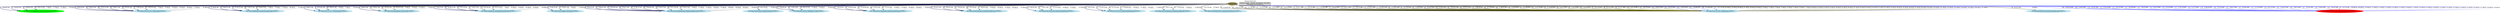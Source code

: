 digraph sessionTrack10 {
                graph [splines=true overlap=false rankdir=TB label=" Session Track #10" labelloc=t]
                node [style=filled]
                edge [style=bold]
                    "Direct Link" [color=khaki4];
"GET http://www.piggmail.com/proxyheader.php HTTP/1.1" [color=green];
	"Direct Link" -> "GET http://www.piggmail.com/proxyheader.php HTTP/1.1" [label="1 - 8:08:09 AM", color="#000066"];
"GET http://216.245.205.74/proxy.php HTTP/1.1" [color=lightblue2];
"GET http://www.piggmail.com/proxyheader.php HTTP/1.1" -> "Direct Link" [label="1 BACK", color="#000066", style="dashed"];
	"Direct Link" -> "GET http://216.245.205.74/proxy.php HTTP/1.1" [label="2 - 8:00:28 AM", color="#010165"];
"GET http://seekerfeed.com/proxyheader.php HTTP/1.1" [color=lightblue2];
"GET http://216.245.205.74/proxy.php HTTP/1.1" -> "Direct Link" [label="2 BACK", color="#010165", style="dashed"];
	"Direct Link" -> "GET http://seekerfeed.com/proxyheader.php HTTP/1.1" [label="3 - 11:56:08 AM", color="#020264"];
"GET http://218.10.111.119/check.php HTTP/1.1" [color=lightblue2];
"GET http://seekerfeed.com/proxyheader.php HTTP/1.1" -> "Direct Link" [label="3 BACK", color="#020264", style="dashed"];
	"Direct Link" -> "GET http://218.10.111.119/check.php HTTP/1.1" [label="4 - 4:49:21 AM", color="#030363"];
"GET http://218.10.111.119/check.php HTTP/1.1" -> "Direct Link" [label="4 BACK", color="#030363", style="dashed"];
	"Direct Link" -> "GET http://218.10.111.119/check.php HTTP/1.1" [label="5 - 12:13:43 AM", color="#040462"];
"GET http://www.quickebuy.com/505.php HTTP/1.1" [color=lightblue2];
"GET http://218.10.111.119/check.php HTTP/1.1" -> "Direct Link" [label="5 BACK", color="#040462", style="dashed"];
	"Direct Link" -> "GET http://www.quickebuy.com/505.php HTTP/1.1" [label="6 - 4:08:43 AM", color="#050561"];
"GET http://cashads4u.com/eg/proxyheader.php HTTP/1.1" [color=lightblue2];
"GET http://www.quickebuy.com/505.php HTTP/1.1" -> "Direct Link" [label="6 BACK", color="#050561", style="dashed"];
	"Direct Link" -> "GET http://cashads4u.com/eg/proxyheader.php HTTP/1.1" [label="7 - 7:48:10 AM", color="#060660"];
"GET http://www.bankjia.com/ip.php HTTP/1.1" [color=lightblue2];
"GET http://cashads4u.com/eg/proxyheader.php HTTP/1.1" -> "Direct Link" [label="7 BACK", color="#060660", style="dashed"];
	"Direct Link" -> "GET http://www.bankjia.com/ip.php HTTP/1.1" [label="8 - 11:56:16 AM", color="#07075f"];
"GET http://www.infodownload.info/proxyheader.php HTTP/1.1" [color=lightblue2];
"GET http://www.bankjia.com/ip.php HTTP/1.1" -> "Direct Link" [label="8 BACK", color="#07075f", style="dashed"];
	"Direct Link" -> "GET http://www.infodownload.info/proxyheader.php HTTP/1.1" [label="9 - 4:04:26 PM", color="#08085e"];
"GET http://www.eduju.com/proxyheader HTTP/1.1" [color=lightblue2];
"GET http://www.infodownload.info/proxyheader.php HTTP/1.1" -> "Direct Link" [label="9 BACK", color="#08085e", style="dashed"];
	"Direct Link" -> "GET http://www.eduju.com/proxyheader HTTP/1.1" [label="10 - 4:31:34 AM", color="#09095d"];
"GET http://www.eduju.com/proxyheader HTTP/1.1" -> "Direct Link" [label="10 BACK", color="#09095d", style="dashed"];
	"Direct Link" -> "GET http://www.infodownload.info/proxyheader.php HTTP/1.1" [label="11 - 8:40:45 AM", color="#0a0a5c"];
"GET http://98.126.64.106/judge123.php HTTP/1.1" [color=lightblue2];
"GET http://www.infodownload.info/proxyheader.php HTTP/1.1" -> "Direct Link" [label="11 BACK", color="#0a0a5c", style="dashed"];
	"Direct Link" -> "GET http://98.126.64.106/judge123.php HTTP/1.1" [label="12 - 5:39:08 AM", color="#0b0b5b"];
"GET http://98.126.64.106/judge123.php HTTP/1.1" -> "Direct Link" [label="12 BACK", color="#0b0b5b", style="dashed"];
	"Direct Link" -> "GET http://seekerfeed.com/proxyheader.php HTTP/1.1" [label="13 - 9:43:21 AM", color="#0c0c5a"];
"GET http://www.couponaide.com/proxyheader.php HTTP/1.1" [color=lightblue2];
"GET http://seekerfeed.com/proxyheader.php HTTP/1.1" -> "Direct Link" [label="13 BACK", color="#0c0c5a", style="dashed"];
	"Direct Link" -> "GET http://www.couponaide.com/proxyheader.php HTTP/1.1" [label="14 - 1:58:44 PM", color="#0d0d59"];
"GET http://www.couponaide.com/proxyheader.php HTTP/1.1" -> "Direct Link" [label="14 BACK", color="#0d0d59", style="dashed"];
	"Direct Link" -> "GET http://www.infodownload.info/proxyheader.php HTTP/1.1" [label="15 - 6:29:49 AM", color="#0e0e58"];
"GET http://www.infodownload.info/proxyheader.php HTTP/1.1" -> "Direct Link" [label="15 BACK", color="#0e0e58", style="dashed"];
	"Direct Link" -> "GET http://cashads4u.com/eg/proxyheader.php HTTP/1.1" [label="16 - 10:44:43 AM", color="#0f0f57"];
"GET http://cashads4u.com/eg/proxyheader.php HTTP/1.1" -> "Direct Link" [label="16 BACK", color="#0f0f57", style="dashed"];
	"Direct Link" -> "GET http://www.piggmail.com/proxyheader.php HTTP/1.1" [label="17 - 5:03:03 PM", color="#101056"];
"GET http://www.kanzuqiu.com/proxyheader.php HTTP/1.1" [color=lightblue2];
"GET http://www.piggmail.com/proxyheader.php HTTP/1.1" -> "Direct Link" [label="17 BACK", color="#101056", style="dashed"];
	"Direct Link" -> "GET http://www.kanzuqiu.com/proxyheader.php HTTP/1.1" [label="18 - 10:24:15 PM", color="#111155"];
"GET http://www.365track.com/proxyheader.php HTTP/1.1" [color=lightblue2];
"GET http://www.kanzuqiu.com/proxyheader.php HTTP/1.1" -> "Direct Link" [label="18 BACK", color="#111155", style="dashed"];
	"Direct Link" -> "GET http://www.365track.com/proxyheader.php HTTP/1.1" [label="19 - 5:50:50 AM", color="#121254"];
"GET http://www.365track.com/proxyheader.php HTTP/1.1" -> "Direct Link" [label="19 BACK", color="#121254", style="dashed"];
	"Direct Link" -> "GET http://www.infodownload.info/proxyheader.php HTTP/1.1" [label="20 - 9:34:12 AM", color="#131353"];
"GET http://www.infodownload.info/proxyheader.php HTTP/1.1" -> "Direct Link" [label="20 BACK", color="#131353", style="dashed"];
	"Direct Link" -> "GET http://www.piggmail.com/proxyheader.php HTTP/1.1" [label="21 - 8:49:39 PM", color="#141452"];
"GET http://www.piggmail.com/proxyheader.php HTTP/1.1" -> "Direct Link" [label="21 BACK", color="#141452", style="dashed"];
	"Direct Link" -> "GET http://www.couponaide.com/proxyheader.php HTTP/1.1" [label="22 - 10:42:44 AM", color="#151551"];
"GET http://www.couponaide.com/proxyheader.php HTTP/1.1" -> "Direct Link" [label="22 BACK", color="#151551", style="dashed"];
	"Direct Link" -> "GET http://seekerfeed.com/proxyheader.php HTTP/1.1" [label="23 - 11:55:23 AM", color="#161650"];
"GET http://seekerfeed.com/proxyheader.php HTTP/1.1" -> "Direct Link" [label="23 BACK", color="#161650", style="dashed"];
	"Direct Link" -> "GET http://98.126.64.106/judge123.php HTTP/1.1" [label="24 - 1:29:19 AM", color="#17174f"];
"GET http://98.126.64.106/judge123.php HTTP/1.1" -> "Direct Link" [label="24 BACK", color="#17174f", style="dashed"];
	"Direct Link" -> "GET http://216.245.205.74/proxy.php HTTP/1.1" [label="25 - 9:38:33 PM", color="#18184e"];
"GET http://125.45.109.166/proxyheader.php HTTP/1.1" [color=lightblue2];
"GET http://216.245.205.74/proxy.php HTTP/1.1" -> "Direct Link" [label="25 BACK", color="#18184e", style="dashed"];
	"Direct Link" -> "GET http://125.45.109.166/proxyheader.php HTTP/1.1" [label="26 - 3:02:24 PM", color="#19194d"];
"GET http://125.45.109.166/proxyheader.php HTTP/1.1" -> "Direct Link" [label="26 BACK", color="#19194d", style="dashed"];
	"Direct Link" -> "GET http://125.45.109.166/proxyheader.php HTTP/1.1" [label="27 - 12:23:18 AM", color="#1a1a4c"];
"GET http://125.45.109.166/proxyheader.php HTTP/1.1" -> "Direct Link" [label="27 BACK", color="#1a1a4c", style="dashed"];
	"Direct Link" -> "GET http://www.kanzuqiu.com/proxyheader.php HTTP/1.1" [label="28 - 9:58:18 AM", color="#1b1b4b"];
"GET http://www.kanzuqiu.com/proxyheader.php HTTP/1.1" -> "Direct Link" [label="28 BACK", color="#1b1b4b", style="dashed"];
	"Direct Link" -> "GET http://98.126.64.106/judge123.php HTTP/1.1" [label="29 - 8:45:10 PM", color="#1c1c4a"];
"GET http://www.artnposter.com/proxy/judge.php HTTP/1.1" [color=lightblue2];
"GET http://98.126.64.106/judge123.php HTTP/1.1" -> "Direct Link" [label="29 BACK", color="#1c1c4a", style="dashed"];
	"Direct Link" -> "GET http://www.artnposter.com/proxy/judge.php HTTP/1.1" [label="30 - 2:05:57 AM", color="#1d1d49"];
"GET http://www.artnposter.com/proxy/judge.php HTTP/1.1" -> "Direct Link" [label="30 BACK", color="#1d1d49", style="dashed"];
	"Direct Link" -> "GET http://www.365track.com/proxyheader.php HTTP/1.1" [label="31 - 7:29:13 AM", color="#1e1e48"];
"GET http://www.365track.com/proxyheader.php HTTP/1.1" -> "Direct Link" [label="31 BACK", color="#1e1e48", style="dashed"];
	"Direct Link" -> "GET http://www.infodownload.info/proxyheader.php HTTP/1.1" [label="32 - 12:56:10 PM", color="#1f1f47"];
"GET http://www.infodownload.info/proxyheader.php HTTP/1.1" -> "Direct Link" [label="32 BACK", color="#1f1f47", style="dashed"];
	"Direct Link" -> "GET http://cashads4u.com/eg/proxyheader.php HTTP/1.1" [label="33 - 6:21:24 PM", color="#202046"];
"GET http://cashads4u.com/eg/proxyheader.php HTTP/1.1" -> "Direct Link" [label="33 BACK", color="#202046", style="dashed"];
	"Direct Link" -> "GET http://216.245.205.74/proxy.php HTTP/1.1" [label="34 - 12:41:33 AM", color="#212145"];
"GET http://216.245.205.74/proxy.php HTTP/1.1" -> "Direct Link" [label="34 BACK", color="#212145", style="dashed"];
	"Direct Link" -> "GET http://216.245.205.74/proxy.php HTTP/1.1" [label="35 - 4:44:31 AM", color="#222244"];
"GET http://216.245.205.74/proxy.php HTTP/1.1" -> "Direct Link" [label="35 BACK", color="#222244", style="dashed"];
	"Direct Link" -> "GET http://216.245.205.74/proxy.php HTTP/1.1" [label="36 - 4:52:05 AM", color="#232343"];
"GET http://216.245.205.74/proxy.php HTTP/1.1" -> "Direct Link" [label="36 BACK", color="#232343", style="dashed"];
	"Direct Link" -> "GET http://216.245.205.74/proxy.php HTTP/1.1" [label="37 - 3:56:26 PM", color="#242442"];
"GET http://216.245.205.74/proxy.php HTTP/1.1" -> "Direct Link" [label="37 BACK", color="#242442", style="dashed"];
	"Direct Link" -> "GET http://218.10.111.119/check.php HTTP/1.1" [label="38 - 3:05:47 AM", color="#252541"];
"GET http://218.10.111.119/check.php HTTP/1.1" -> "Direct Link" [label="38 BACK", color="#252541", style="dashed"];
	"Direct Link" -> "GET http://www.infodownload.info/proxyheader.php HTTP/1.1" [label="39 - 10:06:44 AM", color="#262640"];
"GET http://www.infodownload.info/proxyheader.php HTTP/1.1" -> "Direct Link" [label="39 BACK", color="#262640", style="dashed"];
	"Direct Link" -> "GET http://www.infodownload.info/proxyheader.php HTTP/1.1" [label="40 - 8:29:53 PM", color="#27273f"];
"GET http://www.infodownload.info/proxyheader.php HTTP/1.1" -> "Direct Link" [label="40 BACK", color="#27273f", style="dashed"];
	"Direct Link" -> "GET http://www.kanzuqiu.com/proxyheader.php HTTP/1.1" [label="41 - 3:54:40 AM", color="#28283e"];
"GET http://www.kanzuqiu.com/proxyheader.php HTTP/1.1" -> "Direct Link" [label="41 BACK", color="#28283e", style="dashed"];
	"Direct Link" -> "GET http://cashads4u.com/eg/proxyheader.php HTTP/1.1" [label="42 - 2:03:22 PM", color="#29293d"];
"GET http://cashads4u.com/eg/proxyheader.php HTTP/1.1" -> "Direct Link" [label="42 BACK", color="#29293d", style="dashed"];
	"Direct Link" -> "GET http://www.couponaide.com/proxyheader.php HTTP/1.1" [label="43 - 12:16:09 AM", color="#2a2a3c"];
"GET http://www.couponaide.com/proxyheader.php HTTP/1.1" -> "Direct Link" [label="43 BACK", color="#2a2a3c", style="dashed"];
	"Direct Link" -> "GET http://www.piggmail.com/proxyheader.php HTTP/1.1" [label="44 - 3:41:33 AM", color="#2b2b3b"];
"GET http://www.piggmail.com/proxyheader.php HTTP/1.1" -> "Direct Link" [label="44 BACK", color="#2b2b3b", style="dashed"];
	"Direct Link" -> "GET http://216.245.205.74/proxy.php HTTP/1.1" [label="45 - 10:26:29 AM", color="#2c2c3a"];
"GET http://216.245.205.74/proxy.php HTTP/1.1" -> "Direct Link" [label="45 BACK", color="#2c2c3a", style="dashed"];
	"Direct Link" -> "GET http://www.kanzuqiu.com/proxyheader.php HTTP/1.1" [label="46 - 3:21:06 AM", color="#2d2d39"];
"GET http://www.kanzuqiu.com/proxyheader.php HTTP/1.1" -> "Direct Link" [label="46 BACK", color="#2d2d39", style="dashed"];
	"Direct Link" -> "GET http://www.kanzuqiu.com/proxyheader.php HTTP/1.1" [label="47 - 6:46:18 AM", color="#2e2e38"];
"GET http://www.kanzuqiu.com/proxyheader.php HTTP/1.1" -> "Direct Link" [label="47 BACK", color="#2e2e38", style="dashed"];
	"Direct Link" -> "GET http://www.infodownload.info/proxyheader.php HTTP/1.1" [label="48 - 10:12:36 AM", color="#2f2f37"];
"GET http://www.infodownload.info/proxyheader.php HTTP/1.1" -> "Direct Link" [label="48 BACK", color="#2f2f37", style="dashed"];
	"Direct Link" -> "GET http://www.couponaide.com/proxyheader.php HTTP/1.1" [label="49 - 1:35:02 PM", color="#303036"];
"GET http://www.couponaide.com/proxyheader.php HTTP/1.1" -> "Direct Link" [label="49 BACK", color="#303036", style="dashed"];
	"Direct Link" -> "GET http://www.infodownload.info/proxyheader.php HTTP/1.1" [label="50 - 4:59:13 PM", color="#313135"];
"GET http://www.infodownload.info/proxyheader.php HTTP/1.1" -> "Direct Link" [label="50 BACK", color="#313135", style="dashed"];
	"Direct Link" -> "GET http://www.365track.com/proxyheader.php HTTP/1.1" [label="51 - 11:51:40 PM", color="#323234"];
"GET http://www.365track.com/proxyheader.php HTTP/1.1" -> "Direct Link" [label="51 BACK", color="#323234", style="dashed"];
	"Direct Link" -> "GET http://www.bankjia.com/ip.php HTTP/1.1" [label="52 - 6:38:55 AM", color="#333333"];
"GET http://www.bankjia.com/ip.php HTTP/1.1" -> "Direct Link" [label="52 BACK", color="#333333", style="dashed"];
	"Direct Link" -> "GET http://www.artnposter.com/proxy/judge.php HTTP/1.1" [label="53 - 1:20:36 PM", color="#343432"];
"GET http://www.artnposter.com/proxy/judge.php HTTP/1.1" -> "Direct Link" [label="53 BACK", color="#343432", style="dashed"];
	"Direct Link" -> "GET http://cashads4u.com/eg/proxyheader.php HTTP/1.1" [label="54 - 4:41:06 PM", color="#353531"];
"GET http://www.health-free.com/proxyheader.php HTTP/1.1" [color=lightblue2];
"GET http://cashads4u.com/eg/proxyheader.php HTTP/1.1" -> "Direct Link" [label="54 BACK", color="#353531", style="dashed"];
	"Direct Link" -> "GET http://www.health-free.com/proxyheader.php HTTP/1.1" [label="55 - 12:47:58 PM", color="#363630"];
"GET http://www.health-free.com/proxyheader.php HTTP/1.1" -> "Direct Link" [label="55 BACK", color="#363630", style="dashed"];
	"Direct Link" -> "GET http://125.45.109.166/proxyheader.php HTTP/1.1" [label="56 - 5:57:56 AM", color="#37372f"];
"GET http://125.45.109.166/proxyheader.php HTTP/1.1" -> "Direct Link" [label="56 BACK", color="#37372f", style="dashed"];
	"Direct Link" -> "GET http://125.45.109.166/proxyheader.php HTTP/1.1" [label="57 - 10:38:08 PM", color="#38382e"];
"GET http://125.45.109.166/proxyheader.php HTTP/1.1" -> "Direct Link" [label="57 BACK", color="#38382e", style="dashed"];
	"Direct Link" -> "GET http://cashads4u.com/eg/proxyheader.php HTTP/1.1" [label="58 - 8:15:14 PM", color="#39392d"];
"GET http://cashads4u.com/eg/proxyheader.php HTTP/1.1" -> "Direct Link" [label="58 BACK", color="#39392d", style="dashed"];
	"Direct Link" -> "GET http://www.quickebuy.com/505.php HTTP/1.1" [label="59 - 5:36:51 AM", color="#3a3a2c"];
"GET http://www.quickebuy.com/505.php HTTP/1.1" -> "Direct Link" [label="59 BACK", color="#3a3a2c", style="dashed"];
	"Direct Link" -> "GET http://seekerfeed.com/proxyheader.php HTTP/1.1" [label="60 - 7:34:57 AM", color="#3b3b2b"];
"GET http://seekerfeed.com/proxyheader.php HTTP/1.1" -> "Direct Link" [label="60 BACK", color="#3b3b2b", style="dashed"];
	"Direct Link" -> "GET http://seekerfeed.com/proxyheader.php HTTP/1.1" [label="61 - 9:04:53 PM", color="#3c3c2a"];
"GET http://seekerfeed.com/proxyheader.php HTTP/1.1" -> "Direct Link" [label="61 BACK", color="#3c3c2a", style="dashed"];
	"Direct Link" -> "GET http://www.quickebuy.com/505.php HTTP/1.1" [label="62 - 3:53:45 AM", color="#3d3d29"];
"GET http://www.quickebuy.com/505.php HTTP/1.1" -> "Direct Link" [label="62 BACK", color="#3d3d29", style="dashed"];
	"Direct Link" -> "GET http://www.couponaide.com/proxyheader.php HTTP/1.1" [label="63 - 7:13:22 AM", color="#3e3e28"];
"GET http://216.245.205.74/judge.php HTTP/1.1" [color=lightblue2];
"GET http://www.couponaide.com/proxyheader.php HTTP/1.1" -> "Direct Link" [label="63 BACK", color="#3e3e28", style="dashed"];
	"Direct Link" -> "GET http://216.245.205.74/judge.php HTTP/1.1" [label="64 - 6:36:08 PM", color="#3f3f27"];
"GET http://216.245.205.74/judge.php HTTP/1.1" -> "Direct Link" [label="64 BACK", color="#3f3f27", style="dashed"];
	"Direct Link" -> "GET http://216.245.205.74/judge.php HTTP/1.1" [label="65 - 10:02:35 PM", color="#404026"];
"GET http://216.245.205.74/judge.php HTTP/1.1" -> "Direct Link" [label="65 BACK", color="#404026", style="dashed"];
	"Direct Link" -> "GET http://216.245.205.74/judge.php HTTP/1.1" [label="66 - 3:17:09 PM", color="#414125"];
"GET http://216.245.205.74/judge.php HTTP/1.1" -> "Direct Link" [label="66 BACK", color="#414125", style="dashed"];
	"Direct Link" -> "GET http://216.245.205.74/judge.php HTTP/1.1" [label="67 - 11:43:54 AM", color="#424224"];
"GET http://216.245.205.74/judge.php HTTP/1.1" -> "Direct Link" [label="67 BACK", color="#424224", style="dashed"];
	"Direct Link" -> "GET http://216.245.205.74/judge.php HTTP/1.1" [label="68 - 3:10:20 PM", color="#434323"];
"GET http://216.245.205.74/judge.php HTTP/1.1" -> "Direct Link" [label="68 BACK", color="#434323", style="dashed"];
	"Direct Link" -> "GET http://216.245.205.74/judge.php HTTP/1.1" [label="69 - 10:01:09 PM", color="#444422"];
"GET http://216.245.205.74/judge.php HTTP/1.1" -> "Direct Link" [label="69 BACK", color="#444422", style="dashed"];
	"Direct Link" -> "GET http://216.245.205.74/judge.php HTTP/1.1" [label="70 - 4:50:17 AM", color="#454521"];
"GET http://216.245.205.74/judge.php HTTP/1.1" -> "Direct Link" [label="70 BACK", color="#454521", style="dashed"];
	"Direct Link" -> "GET http://216.245.205.74/judge.php HTTP/1.1" [label="71 - 8:14:18 AM", color="#464620"];
"GET http://216.245.205.74/judge.php HTTP/1.1" -> "Direct Link" [label="71 BACK", color="#464620", style="dashed"];
	"Direct Link" -> "GET http://216.245.205.74/judge.php HTTP/1.1" [label="72 - 11:42:08 AM", color="#47471f"];
"GET http://216.245.205.74/judge.php HTTP/1.1" -> "Direct Link" [label="72 BACK", color="#47471f", style="dashed"];
	"Direct Link" -> "GET http://216.245.205.74/judge.php HTTP/1.1" [label="73 - 3:08:48 PM", color="#48481e"];
"GET http://216.245.205.74/judge.php HTTP/1.1" -> "Direct Link" [label="73 BACK", color="#48481e", style="dashed"];
	"Direct Link" -> "GET http://216.245.205.74/judge.php HTTP/1.1" [label="74 - 6:35:51 PM", color="#49491d"];
"GET http://216.245.205.74/judge.php HTTP/1.1" -> "Direct Link" [label="74 BACK", color="#49491d", style="dashed"];
	"Direct Link" -> "GET http://216.245.205.74/judge.php HTTP/1.1" [label="75 - 1:32:10 AM", color="#4a4a1c"];
"GET http://216.245.205.74/judge.php HTTP/1.1" -> "Direct Link" [label="75 BACK", color="#4a4a1c", style="dashed"];
	"Direct Link" -> "GET http://216.245.205.74/judge.php HTTP/1.1" [label="76 - 11:52:57 AM", color="#4b4b1b"];
"GET http://216.245.205.74/judge.php HTTP/1.1" -> "Direct Link" [label="76 BACK", color="#4b4b1b", style="dashed"];
	"Direct Link" -> "GET http://216.245.205.74/judge.php HTTP/1.1" [label="77 - 6:37:01 PM", color="#4c4c1a"];
"GET http://healthiwant.com/proxyheader.php HTTP/1.1" [color=lightblue2];
"GET http://216.245.205.74/judge.php HTTP/1.1" -> "Direct Link" [label="77 BACK", color="#4c4c1a", style="dashed"];
	"Direct Link" -> "GET http://healthiwant.com/proxyheader.php HTTP/1.1" [label="78 - 4:15:35 PM", color="#4d4d19"];
"GET http://healthiwant.com/proxyheader.php HTTP/1.1" -> "Direct Link" [label="78 BACK", color="#4d4d19", style="dashed"];
	"Direct Link" -> "GET http://www.quickebuy.com/505.php HTTP/1.1" [label="79 - 8:20:32 PM", color="#4e4e18"];
"GET http://www.quickebuy.com/505.php HTTP/1.1" -> "Direct Link" [label="79 BACK", color="#4e4e18", style="dashed"];
	"Direct Link" -> "GET http://216.245.205.74/judge.php HTTP/1.1" [label="80 - 11:16:32 AM", color="#4f4f17"];
"GET http://216.245.205.74/judge.php HTTP/1.1" -> "Direct Link" [label="80 BACK", color="#4f4f17", style="dashed"];
	"Direct Link" -> "GET http://216.245.205.74/judge.php HTTP/1.1" [label="81 - 9:11:55 PM", color="#505016"];
"GET http://216.245.205.74/judge.php HTTP/1.1" -> "Direct Link" [label="81 BACK", color="#505016", style="dashed"];
	"Direct Link" -> "GET http://216.245.205.74/judge.php HTTP/1.1" [label="82 - 5:19:35 AM", color="#515115"];
"GET http://216.245.205.74/judge.php HTTP/1.1" -> "Direct Link" [label="82 BACK", color="#515115", style="dashed"];
	"Direct Link" -> "GET http://216.245.205.74/judge.php HTTP/1.1" [label="83 - 8:34:53 AM", color="#525214"];
"GET http://216.245.205.74/judge.php HTTP/1.1" -> "Direct Link" [label="83 BACK", color="#525214", style="dashed"];
	"Direct Link" -> "GET http://216.245.205.74/judge.php HTTP/1.1" [label="84 - 2:13:45 PM", color="#535313"];
"GET http://216.245.205.74/judge.php HTTP/1.1" -> "Direct Link" [label="84 BACK", color="#535313", style="dashed"];
	"Direct Link" -> "GET http://216.245.205.74/judge.php HTTP/1.1" [label="85 - 12:53:22 PM", color="#545412"];
"GET http://216.245.205.74/judge.php HTTP/1.1" -> "Direct Link" [label="85 BACK", color="#545412", style="dashed"];
	"Direct Link" -> "GET http://216.245.205.74/judge.php HTTP/1.1" [label="86 - 10:37:51 PM", color="#555511"];
"GET http://216.245.205.74/judge.php HTTP/1.1" -> "Direct Link" [label="86 BACK", color="#555511", style="dashed"];
	"Direct Link" -> "GET http://216.245.205.74/judge.php HTTP/1.1" [label="87 - 1:46:34 AM", color="#565610"];
"GET http://216.245.205.74/judge.php HTTP/1.1" -> "Direct Link" [label="87 BACK", color="#565610", style="dashed"];
	"Direct Link" -> "GET http://216.245.205.74/judge.php HTTP/1.1" [label="88 - 8:17:50 AM", color="#57570f"];
"GET http://216.245.205.74/judge.php HTTP/1.1" -> "Direct Link" [label="88 BACK", color="#57570f", style="dashed"];
	"Direct Link" -> "GET http://216.245.205.74/judge.php HTTP/1.1" [label="89 - 11:36:01 AM", color="#58580e"];
"GET http://216.245.205.74/judge.php HTTP/1.1" -> "Direct Link" [label="89 BACK", color="#58580e", style="dashed"];
	"Direct Link" -> "GET http://216.245.205.74/judge.php HTTP/1.1" [label="90 - 2:52:03 PM", color="#59590d"];
"GET http://216.245.205.74/judge.php HTTP/1.1" -> "Direct Link" [label="90 BACK", color="#59590d", style="dashed"];
	"Direct Link" -> "GET http://216.245.205.74/judge.php HTTP/1.1" [label="91 - 6:15:08 PM", color="#5a5a0c"];
"GET http://216.245.205.74/judge.php HTTP/1.1" -> "Direct Link" [label="91 BACK", color="#5a5a0c", style="dashed"];
	"Direct Link" -> "GET http://216.245.205.74/judge.php HTTP/1.1" [label="92 - 11:01:14 AM", color="#5b5b0b"];
"GET http://216.245.205.74/judge.php HTTP/1.1" -> "Direct Link" [label="92 BACK", color="#5b5b0b", style="dashed"];
	"Direct Link" -> "GET http://216.245.205.74/judge.php HTTP/1.1" [label="93 - 12:16:08 AM", color="#5c5c0a"];
"GET http://216.245.205.74/judge.php HTTP/1.1" -> "Direct Link" [label="93 BACK", color="#5c5c0a", style="dashed"];
	"Direct Link" -> "GET http://216.245.205.74/judge.php HTTP/1.1" [label="94 - 4:02:37 PM", color="#5d5d09"];
"GET http://216.245.205.74/judge.php HTTP/1.1" -> "Direct Link" [label="94 BACK", color="#5d5d09", style="dashed"];
	"Direct Link" -> "GET http://216.245.205.74/judge.php HTTP/1.1" [label="95 - 1:19:35 AM", color="#5e5e08"];
"GET http://216.245.205.74/judge.php HTTP/1.1" -> "Direct Link" [label="95 BACK", color="#5e5e08", style="dashed"];
	"Direct Link" -> "GET http://216.245.205.74/judge.php HTTP/1.1" [label="96 - 1:26:26 PM", color="#5f5f07"];
"GET http://216.245.205.74/judge.php HTTP/1.1" -> "Direct Link" [label="96 BACK", color="#5f5f07", style="dashed"];
	"Direct Link" -> "GET http://216.245.205.74/judge.php HTTP/1.1" [label="97 - 4:07:59 PM", color="#606006"];
"GET http://216.245.205.74/judge.php HTTP/1.1" -> "Direct Link" [label="97 BACK", color="#606006", style="dashed"];
	"Direct Link" -> "GET http://216.245.205.74/judge.php HTTP/1.1" [label="98 - 6:57:41 PM", color="#616105"];
"GET http://216.245.205.74/judge.php HTTP/1.1" -> "Direct Link" [label="98 BACK", color="#616105", style="dashed"];
	"Direct Link" -> "GET http://216.245.205.74/judge.php HTTP/1.1" [label="99 - 3:11:37 AM", color="#626204"];
"GET http://216.245.205.74/judge.php HTTP/1.1" -> "Direct Link" [label="99 BACK", color="#626204", style="dashed"];
	"Direct Link" -> "GET http://216.245.205.74/judge.php HTTP/1.1" [label="100 - 6:01:30 AM", color="#636303"];
"GET http://216.245.205.74/judge.php HTTP/1.1" -> "Direct Link" [label="100 BACK", color="#636303", style="dashed"];
	"Direct Link" -> "GET http://216.245.205.74/judge.php HTTP/1.1" [label="101 - 8:47:24 AM", color="#646402"];
"GET http://216.245.205.74/judge.php HTTP/1.1" -> "Direct Link" [label="101 BACK", color="#646402", style="dashed"];
	"Direct Link" -> "GET http://216.245.205.74/judge.php HTTP/1.1" [label="102 - 9:05:21 PM", color="#656501"];
"GET http://216.245.205.74/judge.php HTTP/1.1" -> "Direct Link" [label="102 BACK", color="#656501", style="dashed"];
	"Direct Link" -> "GET http://216.245.205.74/judge.php HTTP/1.1" [label="103 - 9:33:14 AM", color="#666600"];
"GET http://216.245.205.74/judge.php HTTP/1.1" -> "Direct Link" [label="103 BACK", color="#666600", style="dashed"];
	"Direct Link" -> "GET http://216.245.205.74/judge.php HTTP/1.1" [label="104 - 1:02:02 PM", color="#6767ffffffffffffffff"];
"GET http://216.245.205.74/judge.php HTTP/1.1" -> "Direct Link" [label="104 BACK", color="#6767ffffffffffffffff", style="dashed"];
	"Direct Link" -> "GET http://216.245.205.74/judge.php HTTP/1.1" [label="105 - 5:26:46 PM", color="#6868fffffffffffffffe"];
"GET http://216.245.205.74/judge.php HTTP/1.1" -> "Direct Link" [label="105 BACK", color="#6868fffffffffffffffe", style="dashed"];
	"Direct Link" -> "GET http://216.245.205.74/judge.php HTTP/1.1" [label="106 - 9:53:06 PM", color="#6969fffffffffffffffd"];
"GET http://216.245.205.74/judge.php HTTP/1.1" -> "Direct Link" [label="106 BACK", color="#6969fffffffffffffffd", style="dashed"];
	"Direct Link" -> "GET http://216.245.205.74/judge.php HTTP/1.1" [label="107 - 4:37:33 AM", color="#6a6afffffffffffffffc"];
"GET http://proxy.adsweet.com/proxyheader.php HTTP/1.1" [color=lightblue2];
"GET http://216.245.205.74/judge.php HTTP/1.1" -> "Direct Link" [label="107 BACK", color="#6a6afffffffffffffffc", style="dashed"];
	"Direct Link" -> "GET http://proxy.adsweet.com/proxyheader.php HTTP/1.1" [label="108 - 10:03:54 AM", color="#6b6bfffffffffffffffb"];
"GET http://proxy.adsweet.com/proxyheader.php HTTP/1.1" -> "Direct Link" [label="108 BACK", color="#6b6bfffffffffffffffb", style="dashed"];
	"Direct Link" -> "GET http://proxy.adsweet.com/proxyheader.php HTTP/1.1" [label="109 - 5:59:53 PM", color="#6c6cfffffffffffffffa"];
"GET http://proxy.adsweet.com/proxyheader.php HTTP/1.1" -> "Direct Link" [label="109 BACK", color="#6c6cfffffffffffffffa", style="dashed"];
	"Direct Link" -> "GET http://proxy.adsweet.com/proxyheader.php HTTP/1.1" [label="110 - 4:32:01 AM", color="#6d6dfffffffffffffff9"];
"GET http://proxy.adsweet.com/proxyheader.php HTTP/1.1" -> "Direct Link" [label="110 BACK", color="#6d6dfffffffffffffff9", style="dashed"];
	"Direct Link" -> "GET http://proxy.adsweet.com/proxyheader.php HTTP/1.1" [label="111 - 9:53:50 AM", color="#6e6efffffffffffffff8"];
"GET http://proxy.adsweet.com/proxyheader.php HTTP/1.1" -> "Direct Link" [label="111 BACK", color="#6e6efffffffffffffff8", style="dashed"];
	"Direct Link" -> "GET http://proxy.adsweet.com/proxyheader.php HTTP/1.1" [label="112 - 8:25:21 PM", color="#6f6ffffffffffffffff7"];
"GET http://proxy.adsweet.com/proxyheader.php HTTP/1.1" -> "Direct Link" [label="112 BACK", color="#6f6ffffffffffffffff7", style="dashed"];
	"Direct Link" -> "GET http://proxy.adsweet.com/proxyheader.php HTTP/1.1" [label="113 - 2:02:06 AM", color="#7070fffffffffffffff6"];
"GET http://proxy.adsweet.com/proxyheader.php HTTP/1.1" -> "Direct Link" [label="113 BACK", color="#7070fffffffffffffff6", style="dashed"];
	"Direct Link" -> "GET http://proxy.adsweet.com/proxyheader.php HTTP/1.1" [label="114 - 7:04:14 AM", color="#7171fffffffffffffff5"];
"GET http://proxy.adsweet.com/proxyheader.php HTTP/1.1" -> "Direct Link" [label="114 BACK", color="#7171fffffffffffffff5", style="dashed"];
	"Direct Link" -> "GET http://proxy.adsweet.com/proxyheader.php HTTP/1.1" [label="115 - 9:42:24 AM", color="#7272fffffffffffffff4"];
"GET http://proxy.adsweet.com/proxyheader.php HTTP/1.1" -> "Direct Link" [label="115 BACK", color="#7272fffffffffffffff4", style="dashed"];
	"Direct Link" -> "GET http://proxy.adsweet.com/proxyheader.php HTTP/1.1" [label="116 - 8:15:26 PM", color="#7373fffffffffffffff3"];
"GET http://proxy.adsweet.com/proxyheader.php HTTP/1.1" -> "Direct Link" [label="116 BACK", color="#7373fffffffffffffff3", style="dashed"];
	"Direct Link" -> "GET http://proxy.adsweet.com/proxyheader.php HTTP/1.1" [label="117 - 11:01:18 PM", color="#7474fffffffffffffff2"];
"GET http://proxy.adsweet.com/proxyheader.php HTTP/1.1" -> "Direct Link" [label="117 BACK", color="#7474fffffffffffffff2", style="dashed"];
	"Direct Link" -> "GET http://proxy.adsweet.com/proxyheader.php HTTP/1.1" [label="118 - 4:17:52 AM", color="#7575fffffffffffffff1"];
"GET http://proxy.adsweet.com/proxyheader.php HTTP/1.1" -> "Direct Link" [label="118 BACK", color="#7575fffffffffffffff1", style="dashed"];
	"Direct Link" -> "GET http://proxy.adsweet.com/proxyheader.php HTTP/1.1" [label="119 - 12:48:44 PM", color="#7676fffffffffffffff0"];
"GET http://proxy.adsweet.com/proxyheader.php HTTP/1.1" -> "Direct Link" [label="119 BACK", color="#7676fffffffffffffff0", style="dashed"];
	"Direct Link" -> "GET http://proxy.adsweet.com/proxyheader.php HTTP/1.1" [label="120 - 5:31:36 AM", color="#7777ffffffffffffffef"];
"GET http://proxy.adsweet.com/proxyheader.php HTTP/1.1" -> "Direct Link" [label="120 BACK", color="#7777ffffffffffffffef", style="dashed"];
	"Direct Link" -> "GET http://proxy.adsweet.com/proxyheader.php HTTP/1.1" [label="121 - 4:06:57 AM", color="#7878ffffffffffffffee"];
"GET http://proxy.adsweet.com/proxyheader.php HTTP/1.1" -> "Direct Link" [label="121 BACK", color="#7878ffffffffffffffee", style="dashed"];
	"Direct Link" -> "GET http://proxy.adsweet.com/proxyheader.php HTTP/1.1" [label="122 - 9:28:04 AM", color="#7979ffffffffffffffed"];
"GET http://proxy.adsweet.com/proxyheader.php HTTP/1.1" -> "Direct Link" [label="122 BACK", color="#7979ffffffffffffffed", style="dashed"];
	"Direct Link" -> "GET http://proxy.adsweet.com/proxyheader.php HTTP/1.1" [label="123 - 12:12:30 PM", color="#7a7affffffffffffffec"];
"GET http://proxy.adsweet.com/proxyheader.php HTTP/1.1" -> "Direct Link" [label="123 BACK", color="#7a7affffffffffffffec", style="dashed"];
	"Direct Link" -> "GET http://proxy.adsweet.com/proxyheader.php HTTP/1.1" [label="124 - 8:22:15 PM", color="#7b7bffffffffffffffeb"];
"GET http://proxy.adsweet.com/proxyheader.php HTTP/1.1" -> "Direct Link" [label="124 BACK", color="#7b7bffffffffffffffeb", style="dashed"];
	"Direct Link" -> "GET http://proxy.adsweet.com/proxyheader.php HTTP/1.1" [label="125 - 11:06:37 PM", color="#7c7cffffffffffffffea"];
"GET http://proxy.adsweet.com/proxyheader.php HTTP/1.1" -> "Direct Link" [label="125 BACK", color="#7c7cffffffffffffffea", style="dashed"];
	"Direct Link" -> "GET http://proxy.adsweet.com/proxyheader.php HTTP/1.1" [label="126 - 1:49:15 AM", color="#7d7dffffffffffffffe9"];
"GET http://proxy.adsweet.com/proxyheader.php HTTP/1.1" -> "Direct Link" [label="126 BACK", color="#7d7dffffffffffffffe9", style="dashed"];
	"Direct Link" -> "GET http://proxy.adsweet.com/proxyheader.php HTTP/1.1" [label="127 - 3:10:41 PM", color="#7e7effffffffffffffe8"];
"GET http://proxy.adsweet.com/proxyheader.php HTTP/1.1" -> "Direct Link" [label="127 BACK", color="#7e7effffffffffffffe8", style="dashed"];
	"Direct Link" -> "GET http://proxy.adsweet.com/proxyheader.php HTTP/1.1" [label="128 - 5:58:42 PM", color="#7f7fffffffffffffffe7"];
"GET http://proxy.adsweet.com/proxyheader.php HTTP/1.1" -> "Direct Link" [label="128 BACK", color="#7f7fffffffffffffffe7", style="dashed"];
	"Direct Link" -> "GET http://proxy.adsweet.com/proxyheader.php HTTP/1.1" [label="129 - 2:44:25 AM", color="#8080ffffffffffffffe6"];
"GET http://proxy.adsweet.com/proxyheader.php HTTP/1.1" [color=red];
"GET http://proxy.adsweet.com/proxyheader.php HTTP/1.1" -> "Direct Link" [label="129 BACK", color="#8080ffffffffffffffe6", style="dashed"];
	"Direct Link" -> "GET http://proxy.adsweet.com/proxyheader.php HTTP/1.1" [label="130 - 4:47:34 AM", color="#8181ffffffffffffffe5"];
"Session Length: -213381:-35 minutes. 130 Clicks.\nSessionID: 58.218.204.110" [shape=box];
}

